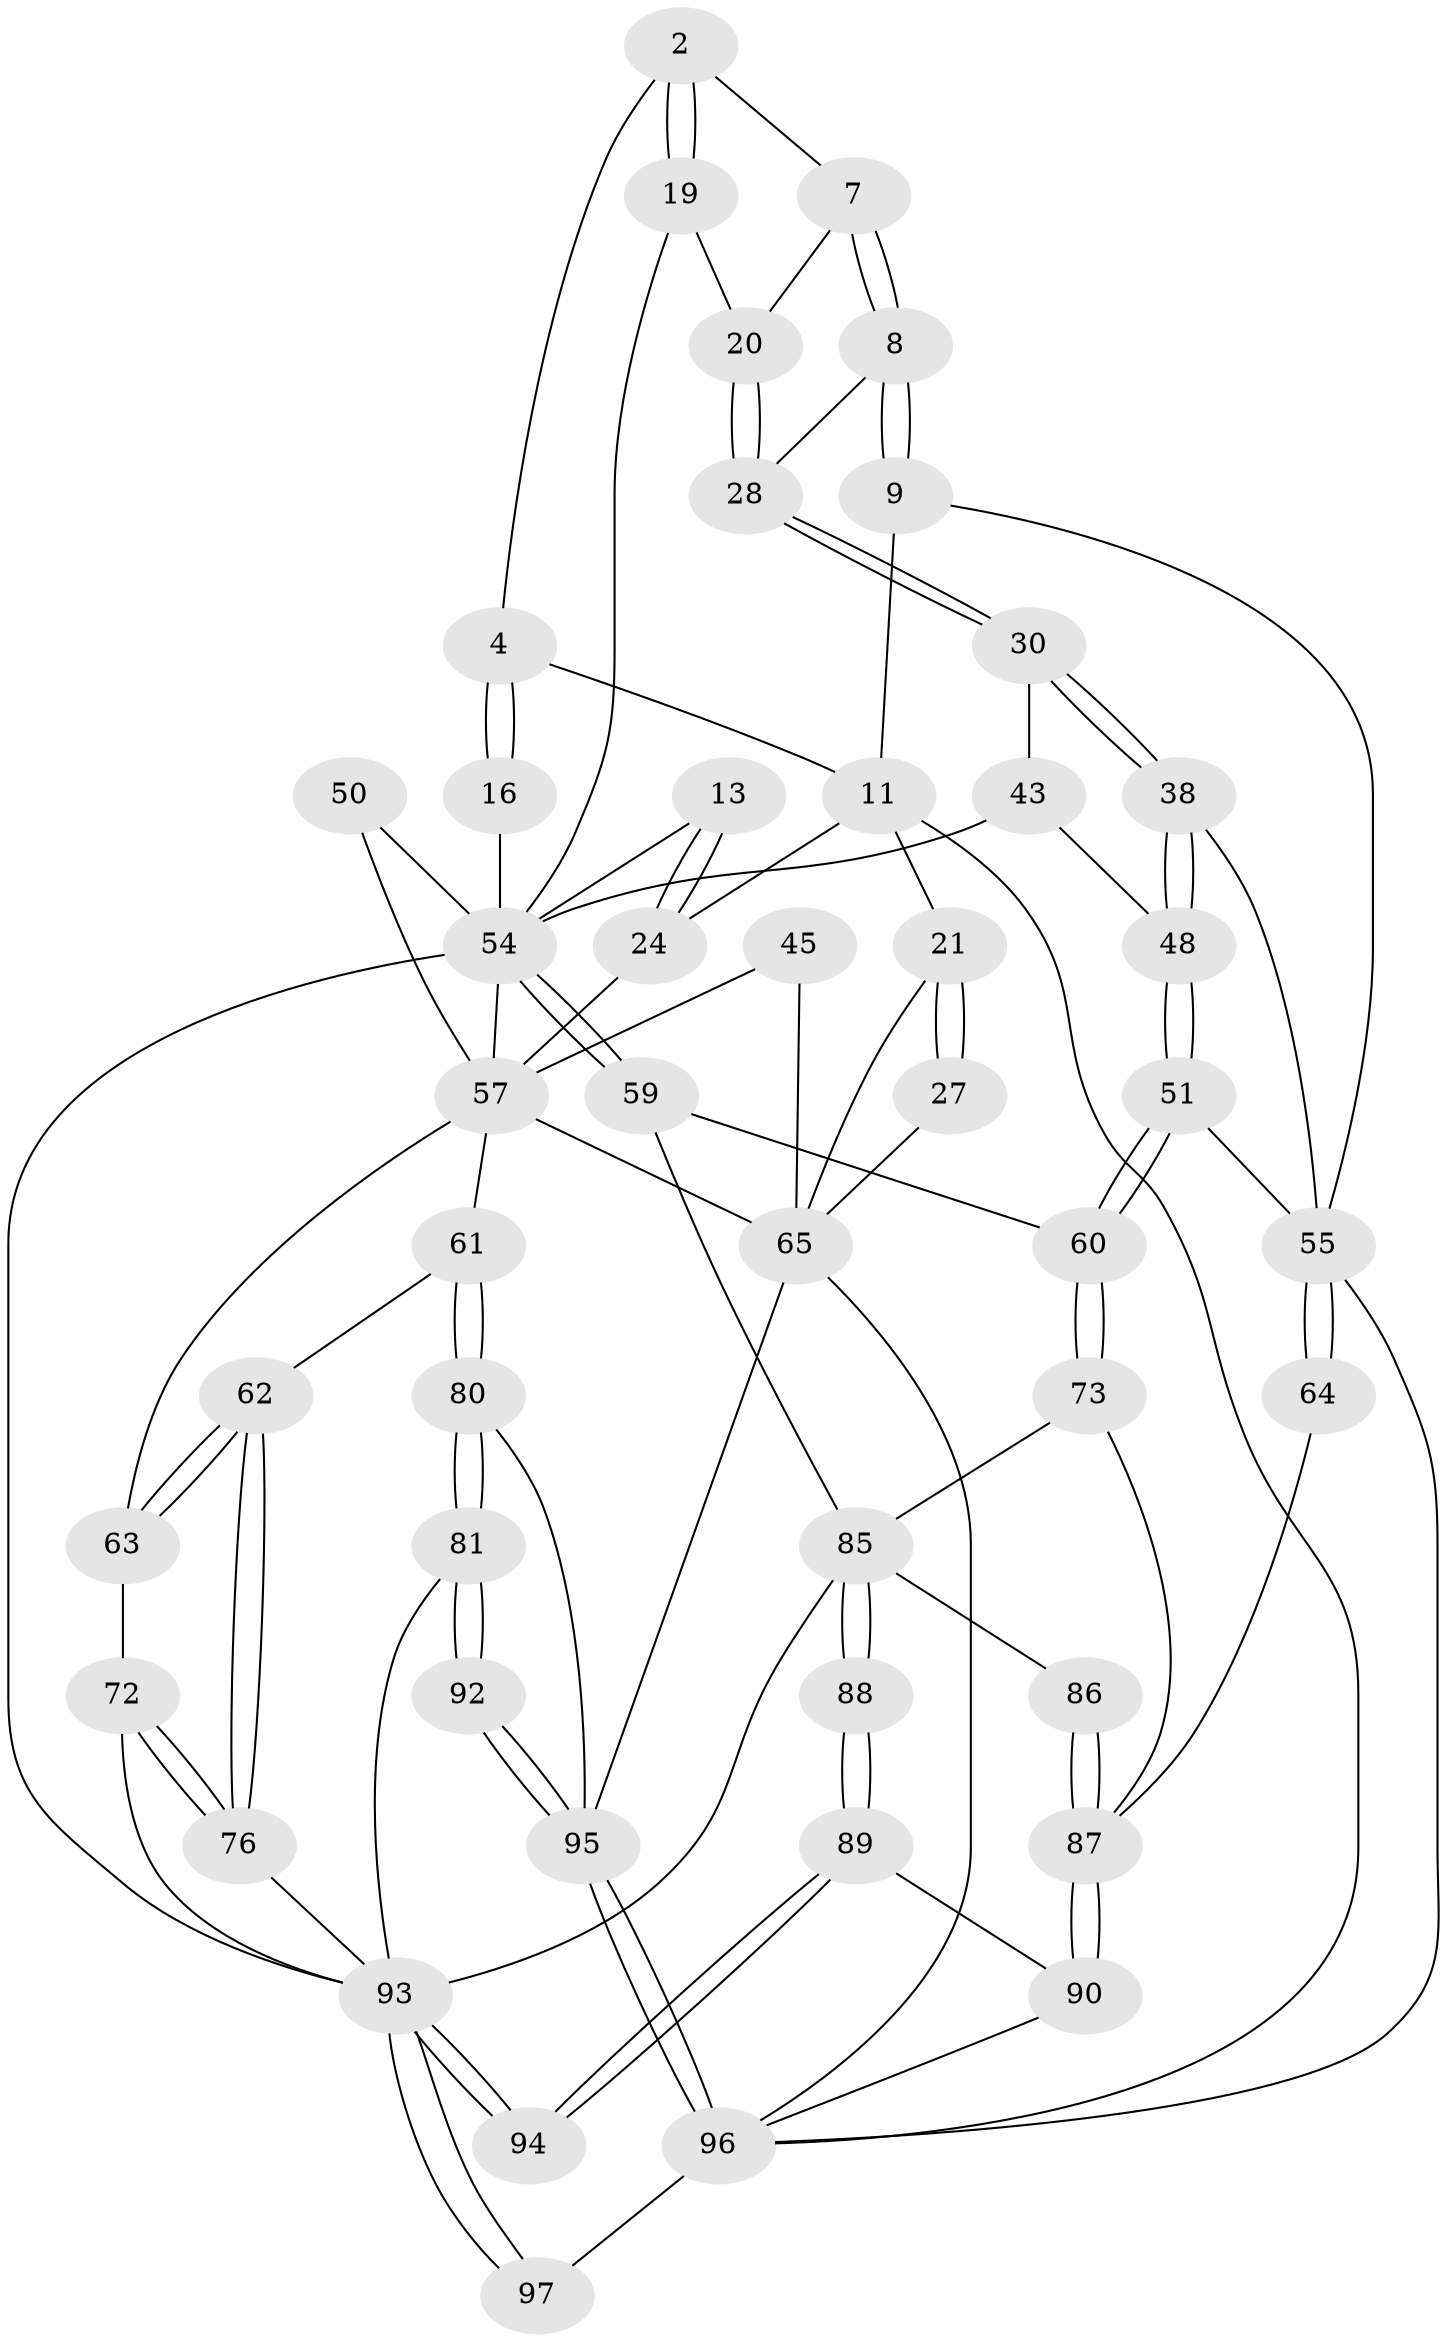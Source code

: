 // original degree distribution, {3: 0.020618556701030927, 4: 0.26804123711340205, 5: 0.4742268041237113, 6: 0.23711340206185566}
// Generated by graph-tools (version 1.1) at 2025/00/03/09/25 05:00:04]
// undirected, 48 vertices, 110 edges
graph export_dot {
graph [start="1"]
  node [color=gray90,style=filled];
  2 [pos="+0.41949675791709123+0.13918463767452835",super="+1"];
  4 [pos="+0.5378790194241642+0.050629008268323596",super="+3"];
  7 [pos="+0.27488926782523526+0.04268885222212632"];
  8 [pos="+0.2210498170820799+0.22449194168457073"];
  9 [pos="+0+0.11766153167563002"];
  11 [pos="+0.6464180657630739+0",super="+6+10"];
  13 [pos="+0.5975846552184501+0.27523031233751494"];
  16 [pos="+0.4889019879726088+0.23766148916013036"];
  19 [pos="+0.36722753205829267+0.1820025826778564"];
  20 [pos="+0.36577904175702586+0.18137784005038218"];
  21 [pos="+0.8426912196223083+0.14851468085591735",super="+18"];
  24 [pos="+0.7485850442830305+0.19548772835948394",super="+12"];
  27 [pos="+1+0.07423527458494973"];
  28 [pos="+0.23445729731958667+0.2473418491592426"];
  30 [pos="+0.24985487832884698+0.2988550309360206"];
  38 [pos="+0.15016387540576762+0.3709463068659884"];
  43 [pos="+0.3221093674773691+0.46912375078306573",super="+29"];
  45 [pos="+0.7452016478638598+0.33750367882727206",super="+37"];
  48 [pos="+0.21525213222490147+0.49176882699461144"];
  50 [pos="+0.5065788152016845+0.46080504830551816",super="+44"];
  51 [pos="+0.162786777578784+0.5492951169280952"];
  54 [pos="+0.36227162229928417+0.5651524978858115",super="+53+42+41+35"];
  55 [pos="+0+0.6394206295589758",super="+40+52"];
  57 [pos="+0.8457754261915809+0.49678912676414305",super="+47+49+34+33"];
  59 [pos="+0.35015925117722757+0.6037084743253729"];
  60 [pos="+0.17806695119463836+0.5921705043376738"];
  61 [pos="+0.6991948493471922+0.6359697769525018"];
  62 [pos="+0.6664347608178921+0.6235199604063487"];
  63 [pos="+0.6318045523639128+0.5434354222961322"];
  64 [pos="+0+0.6455110553843015"];
  65 [pos="+1+0.6450057442553006",super="+58+36"];
  72 [pos="+0.5396888648013007+0.64778566486085",super="+66"];
  73 [pos="+0.17056724318984087+0.641431630461694"];
  76 [pos="+0.6034942063871915+0.6912872437844887"];
  80 [pos="+0.8140852654633723+0.7348151156492978"];
  81 [pos="+0.682107467659044+0.8346694174593291"];
  85 [pos="+0.16179264654224182+0.7580864368046047",super="+79"];
  86 [pos="+0.13629556276870378+0.7637217142011653"];
  87 [pos="+0.09793415961149184+0.8743457291956342",super="+75+74"];
  88 [pos="+0.23953367426292804+0.8330608558082515"];
  89 [pos="+0.1453251272823339+0.9217055454663285"];
  90 [pos="+0.09450244197535199+0.9495227211929423"];
  92 [pos="+0.8035389409688395+1"];
  93 [pos="+0.46634867332162605+1",super="+82+77+78"];
  94 [pos="+0.44209453666005066+0.9595171333029024"];
  95 [pos="+0.8080126165199656+1",super="+83+84"];
  96 [pos="+0.8092702543503272+1",super="+91"];
  97 [pos="+0.4746665430365228+1"];
  2 -- 19;
  2 -- 19;
  2 -- 4;
  2 -- 7;
  4 -- 16 [weight=2];
  4 -- 16;
  4 -- 11;
  7 -- 8;
  7 -- 8;
  7 -- 20;
  8 -- 9;
  8 -- 9;
  8 -- 28;
  9 -- 11;
  9 -- 55;
  11 -- 24;
  11 -- 21 [weight=2];
  11 -- 96;
  13 -- 24 [weight=2];
  13 -- 24;
  13 -- 54;
  16 -- 54;
  19 -- 20;
  19 -- 54;
  20 -- 28;
  20 -- 28;
  21 -- 27 [weight=2];
  21 -- 27;
  21 -- 65 [weight=2];
  24 -- 57;
  27 -- 65;
  28 -- 30;
  28 -- 30;
  30 -- 38;
  30 -- 38;
  30 -- 43;
  38 -- 48;
  38 -- 48;
  38 -- 55;
  43 -- 48;
  43 -- 54 [weight=2];
  45 -- 57 [weight=3];
  45 -- 65;
  48 -- 51;
  48 -- 51;
  50 -- 54 [weight=3];
  50 -- 57;
  51 -- 60;
  51 -- 60;
  51 -- 55;
  54 -- 59;
  54 -- 59;
  54 -- 57;
  54 -- 93;
  55 -- 64 [weight=2];
  55 -- 64;
  55 -- 96;
  57 -- 61;
  57 -- 63;
  57 -- 65 [weight=2];
  59 -- 60;
  59 -- 85;
  60 -- 73;
  60 -- 73;
  61 -- 62;
  61 -- 80;
  61 -- 80;
  62 -- 63;
  62 -- 63;
  62 -- 76;
  62 -- 76;
  63 -- 72;
  64 -- 87;
  65 -- 96;
  65 -- 95;
  72 -- 76;
  72 -- 76;
  72 -- 93 [weight=2];
  73 -- 87;
  73 -- 85;
  76 -- 93;
  80 -- 81;
  80 -- 81;
  80 -- 95;
  81 -- 92;
  81 -- 92;
  81 -- 93;
  85 -- 86;
  85 -- 88 [weight=2];
  85 -- 88;
  85 -- 93;
  86 -- 87 [weight=2];
  86 -- 87;
  87 -- 90;
  87 -- 90;
  88 -- 89;
  88 -- 89;
  89 -- 90;
  89 -- 94;
  89 -- 94;
  90 -- 96;
  92 -- 95 [weight=2];
  92 -- 95;
  93 -- 94 [weight=2];
  93 -- 94;
  93 -- 97;
  93 -- 97;
  95 -- 96;
  95 -- 96;
  96 -- 97 [weight=2];
}

